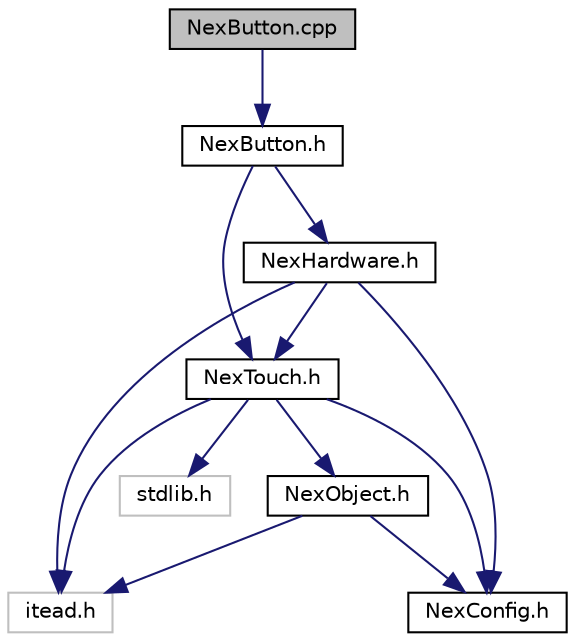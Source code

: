 digraph "NexButton.cpp"
{
  edge [fontname="Helvetica",fontsize="10",labelfontname="Helvetica",labelfontsize="10"];
  node [fontname="Helvetica",fontsize="10",shape=record];
  Node1 [label="NexButton.cpp",height=0.2,width=0.4,color="black", fillcolor="grey75", style="filled" fontcolor="black"];
  Node1 -> Node2 [color="midnightblue",fontsize="10",style="solid",fontname="Helvetica"];
  Node2 [label="NexButton.h",height=0.2,width=0.4,color="black", fillcolor="white", style="filled",URL="$_nex_button_8h.html",tooltip="The definition of class NexButton. "];
  Node2 -> Node3 [color="midnightblue",fontsize="10",style="solid",fontname="Helvetica"];
  Node3 [label="NexTouch.h",height=0.2,width=0.4,color="black", fillcolor="white", style="filled",URL="$_nex_touch_8h.html",tooltip="The definition of class NexTouch. "];
  Node3 -> Node4 [color="midnightblue",fontsize="10",style="solid",fontname="Helvetica"];
  Node4 [label="itead.h",height=0.2,width=0.4,color="grey75", fillcolor="white", style="filled"];
  Node3 -> Node5 [color="midnightblue",fontsize="10",style="solid",fontname="Helvetica"];
  Node5 [label="stdlib.h",height=0.2,width=0.4,color="grey75", fillcolor="white", style="filled"];
  Node3 -> Node6 [color="midnightblue",fontsize="10",style="solid",fontname="Helvetica"];
  Node6 [label="NexConfig.h",height=0.2,width=0.4,color="black", fillcolor="white", style="filled",URL="$_nex_config_8h.html",tooltip="Options for user can be found here. "];
  Node3 -> Node7 [color="midnightblue",fontsize="10",style="solid",fontname="Helvetica"];
  Node7 [label="NexObject.h",height=0.2,width=0.4,color="black", fillcolor="white", style="filled",URL="$_nex_object_8h.html",tooltip="The definition of class NexObject. "];
  Node7 -> Node4 [color="midnightblue",fontsize="10",style="solid",fontname="Helvetica"];
  Node7 -> Node6 [color="midnightblue",fontsize="10",style="solid",fontname="Helvetica"];
  Node2 -> Node8 [color="midnightblue",fontsize="10",style="solid",fontname="Helvetica"];
  Node8 [label="NexHardware.h",height=0.2,width=0.4,color="black", fillcolor="white", style="filled",URL="$_nex_hardware_8h.html",tooltip="The definition of base API for using Nextion. "];
  Node8 -> Node6 [color="midnightblue",fontsize="10",style="solid",fontname="Helvetica"];
  Node8 -> Node3 [color="midnightblue",fontsize="10",style="solid",fontname="Helvetica"];
  Node8 -> Node4 [color="midnightblue",fontsize="10",style="solid",fontname="Helvetica"];
}
